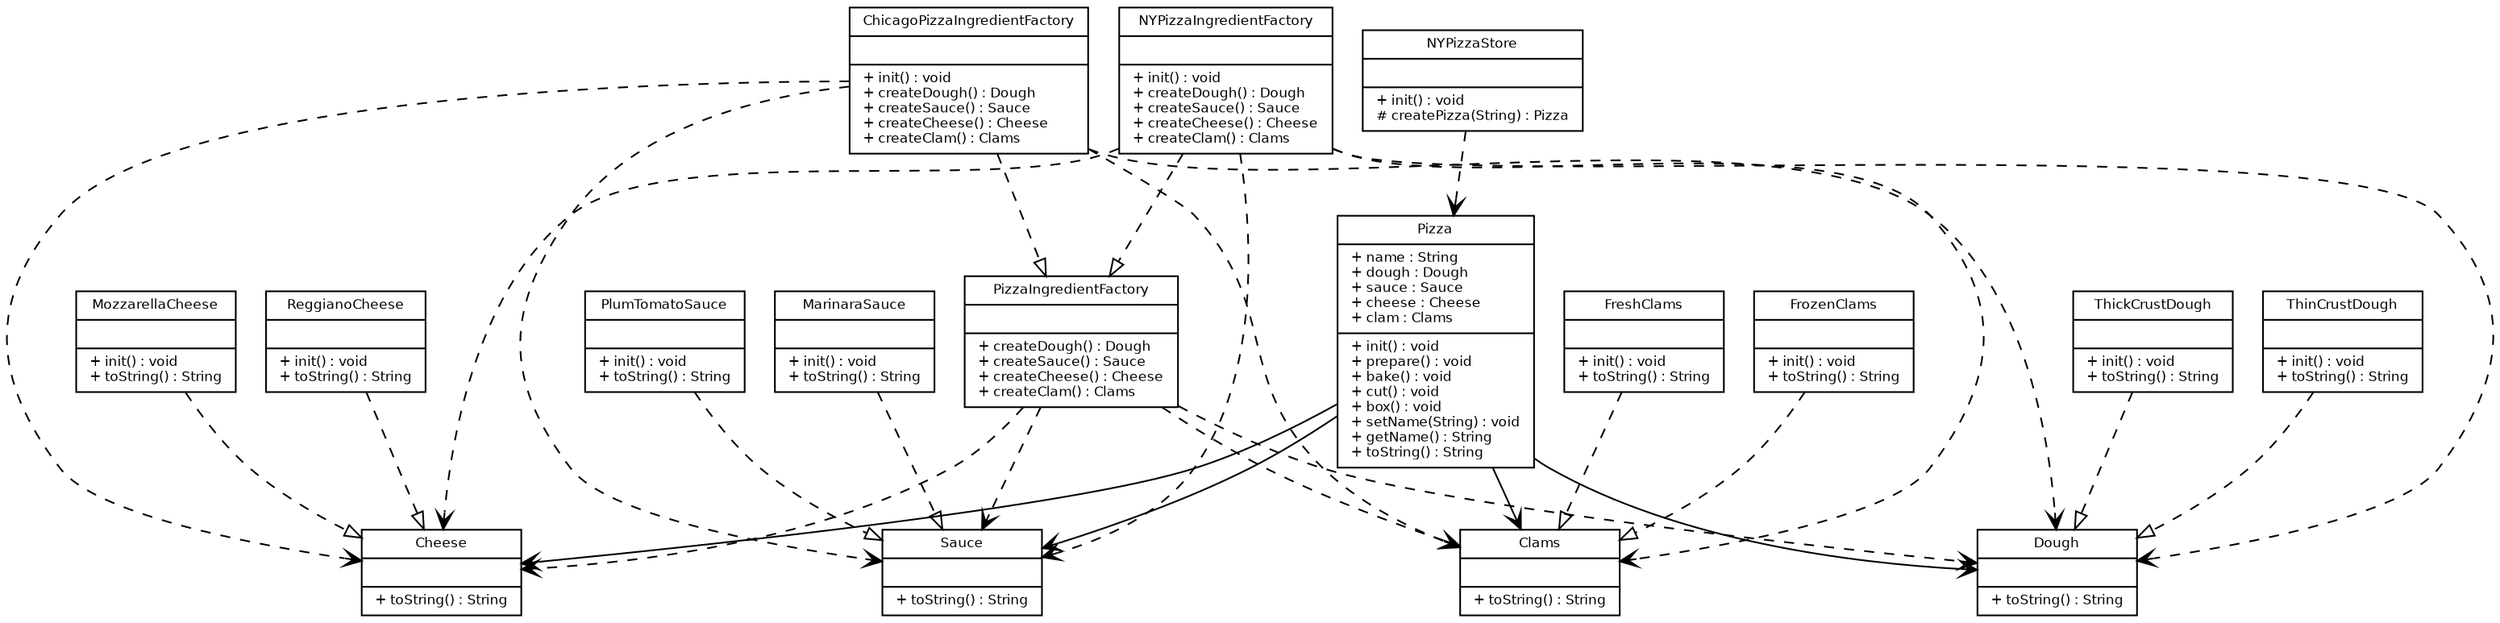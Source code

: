 digraph G {
fontname = " Bitstream Vera San"
fontsize =8
node [
fontname = "Bitstream Vera Sans"
fontsize =8
shape = "record"]
edge [
fontname = "Bitstream Vera Sans"
fontsize =8
]
Cheese [
label = "{Cheese||+ toString() : String\l}"
]
edge [ 
arrowhead = "vee"
style = "dashed"
]
ChicagoPizzaIngredientFactory [
label = "{ChicagoPizzaIngredientFactory||+ init() : void\l+ createDough() : Dough\l+ createSauce() : Sauce\l+ createCheese() : Cheese\l+ createClam() : Clams\l}"
]
edge [ 
arrowhead = "empty"
style = "dashed"
]
ChicagoPizzaIngredientFactory -> PizzaIngredientFactory
edge [ 
arrowhead = "vee"
style = "dashed"
]
ChicagoPizzaIngredientFactory -> Sauce
ChicagoPizzaIngredientFactory -> Dough
ChicagoPizzaIngredientFactory -> Cheese
ChicagoPizzaIngredientFactory -> Clams
Clams [
label = "{Clams||+ toString() : String\l}"
]
edge [ 
arrowhead = "vee"
style = "dashed"
]
Dough [
label = "{Dough||+ toString() : String\l}"
]
edge [ 
arrowhead = "vee"
style = "dashed"
]
FreshClams [
label = "{FreshClams||+ init() : void\l+ toString() : String\l}"
]
edge [ 
arrowhead = "empty"
style = "dashed"
]
FreshClams -> Clams
edge [ 
arrowhead = "vee"
style = "dashed"
]
FrozenClams [
label = "{FrozenClams||+ init() : void\l+ toString() : String\l}"
]
edge [ 
arrowhead = "empty"
style = "dashed"
]
FrozenClams -> Clams
edge [ 
arrowhead = "vee"
style = "dashed"
]
MarinaraSauce [
label = "{MarinaraSauce||+ init() : void\l+ toString() : String\l}"
]
edge [ 
arrowhead = "empty"
style = "dashed"
]
MarinaraSauce -> Sauce
edge [ 
arrowhead = "vee"
style = "dashed"
]
MozzarellaCheese [
label = "{MozzarellaCheese||+ init() : void\l+ toString() : String\l}"
]
edge [ 
arrowhead = "empty"
style = "dashed"
]
MozzarellaCheese -> Cheese
edge [ 
arrowhead = "vee"
style = "dashed"
]
NYPizzaIngredientFactory [
label = "{NYPizzaIngredientFactory||+ init() : void\l+ createDough() : Dough\l+ createSauce() : Sauce\l+ createCheese() : Cheese\l+ createClam() : Clams\l}"
]
edge [ 
arrowhead = "empty"
style = "dashed"
]
NYPizzaIngredientFactory -> PizzaIngredientFactory
edge [ 
arrowhead = "vee"
style = "dashed"
]
NYPizzaIngredientFactory -> Sauce
NYPizzaIngredientFactory -> Dough
NYPizzaIngredientFactory -> Cheese
NYPizzaIngredientFactory -> Clams
NYPizzaStore [
label = "{NYPizzaStore||+ init() : void\l# createPizza(String) : Pizza\l}"
]
edge [ 
arrowhead = "vee"
style = "dashed"
]
NYPizzaStore -> Pizza
Pizza [
label = "{Pizza|+ name : String\l+ dough : Dough\l+ sauce : Sauce\l+ cheese : Cheese\l+ clam : Clams\l|+ init() : void\l+ prepare() : void\l+ bake() : void\l+ cut() : void\l+ box() : void\l+ setName(String) : void\l+ getName() : String\l+ toString() : String\l}"
]
edge [ 
arrowhead = "vee"
style = "dashed"
]
edge [ 
arrowhead = "vee"
style = "solid"
]
Pizza -> Sauce
Pizza -> Dough
Pizza -> Cheese
Pizza -> Clams
PizzaIngredientFactory [
label = "{PizzaIngredientFactory||+ createDough() : Dough\l+ createSauce() : Sauce\l+ createCheese() : Cheese\l+ createClam() : Clams\l}"
]
edge [ 
arrowhead = "vee"
style = "dashed"
]
PizzaIngredientFactory -> Sauce
PizzaIngredientFactory -> Dough
PizzaIngredientFactory -> Cheese
PizzaIngredientFactory -> Clams
PlumTomatoSauce [
label = "{PlumTomatoSauce||+ init() : void\l+ toString() : String\l}"
]
edge [ 
arrowhead = "empty"
style = "dashed"
]
PlumTomatoSauce -> Sauce
edge [ 
arrowhead = "vee"
style = "dashed"
]
ReggianoCheese [
label = "{ReggianoCheese||+ init() : void\l+ toString() : String\l}"
]
edge [ 
arrowhead = "empty"
style = "dashed"
]
ReggianoCheese -> Cheese
edge [ 
arrowhead = "vee"
style = "dashed"
]
Sauce [
label = "{Sauce||+ toString() : String\l}"
]
edge [ 
arrowhead = "vee"
style = "dashed"
]
ThickCrustDough [
label = "{ThickCrustDough||+ init() : void\l+ toString() : String\l}"
]
edge [ 
arrowhead = "empty"
style = "dashed"
]
ThickCrustDough -> Dough
edge [ 
arrowhead = "vee"
style = "dashed"
]
ThinCrustDough [
label = "{ThinCrustDough||+ init() : void\l+ toString() : String\l}"
]
edge [ 
arrowhead = "empty"
style = "dashed"
]
ThinCrustDough -> Dough
edge [ 
arrowhead = "vee"
style = "dashed"
]
}
